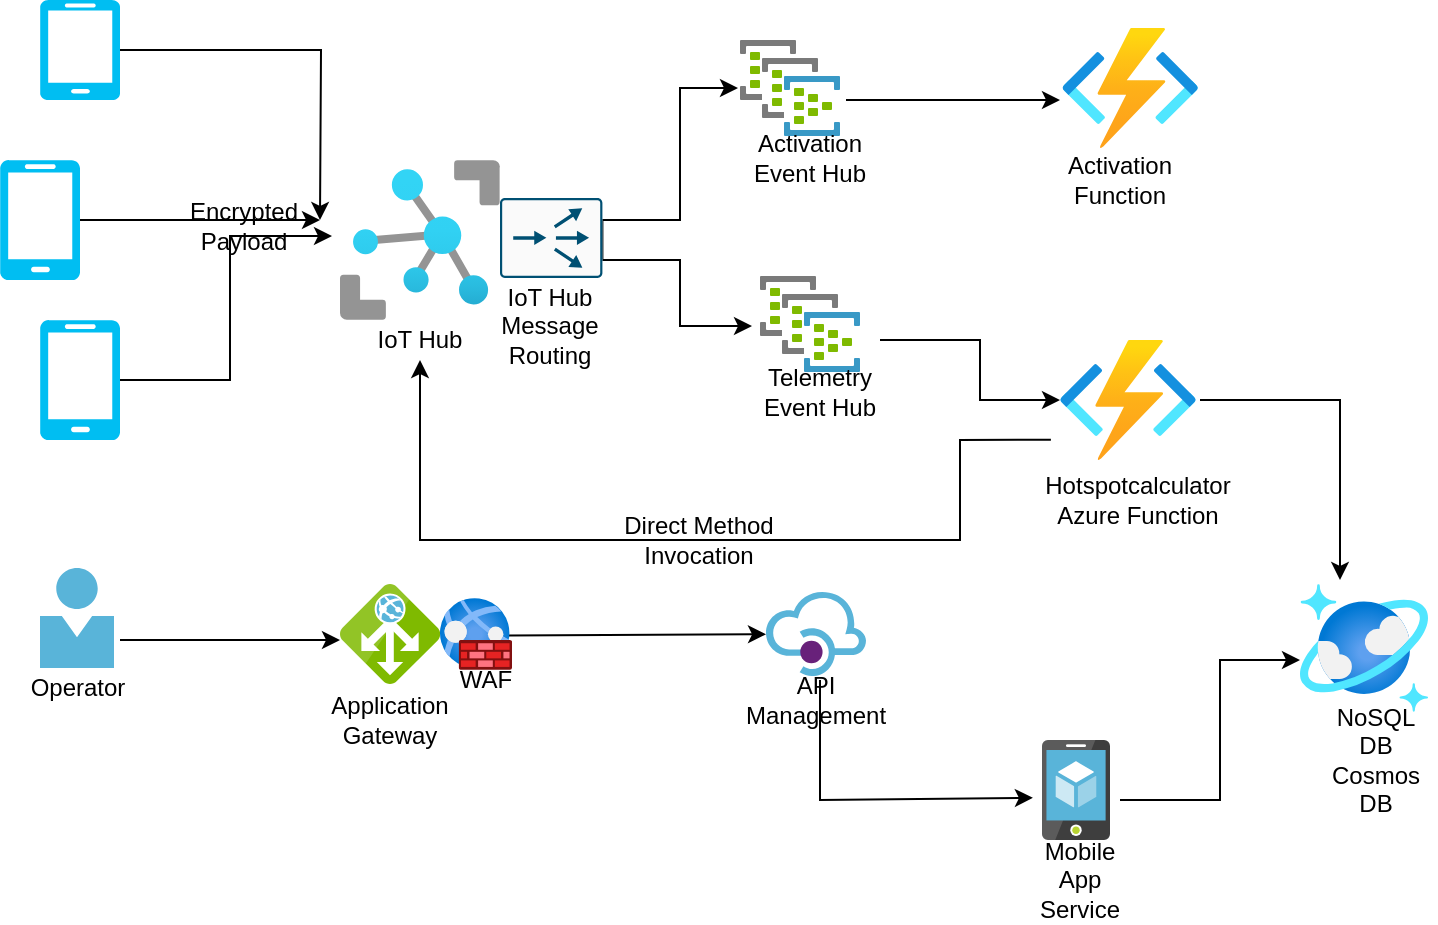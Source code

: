 <mxfile version="20.0.1" type="github">
  <diagram id="cfgrS_ykFPJLSnLUaXzq" name="Page-1">
    <mxGraphModel dx="1016" dy="533" grid="1" gridSize="10" guides="1" tooltips="1" connect="1" arrows="1" fold="1" page="1" pageScale="1" pageWidth="850" pageHeight="1100" math="0" shadow="0">
      <root>
        <mxCell id="0" />
        <mxCell id="1" parent="0" />
        <mxCell id="YPjN2e0MsZWWOv602ALj-1" value="" style="aspect=fixed;html=1;points=[];align=center;image;fontSize=12;image=img/lib/azure2/iot/IoT_Hub.svg;" parent="1" vertex="1">
          <mxGeometry x="200" y="150" width="80" height="80" as="geometry" />
        </mxCell>
        <mxCell id="YPjN2e0MsZWWOv602ALj-19" style="edgeStyle=orthogonalEdgeStyle;rounded=0;orthogonalLoop=1;jettySize=auto;html=1;exitX=1;exitY=0.5;exitDx=0;exitDy=0;exitPerimeter=0;" parent="1" source="YPjN2e0MsZWWOv602ALj-2" edge="1">
          <mxGeometry relative="1" as="geometry">
            <mxPoint x="190" y="180" as="targetPoint" />
          </mxGeometry>
        </mxCell>
        <mxCell id="YPjN2e0MsZWWOv602ALj-2" value="" style="verticalLabelPosition=bottom;html=1;verticalAlign=top;align=center;strokeColor=none;fillColor=#00BEF2;shape=mxgraph.azure.mobile;pointerEvents=1;" parent="1" vertex="1">
          <mxGeometry x="50" y="70" width="40" height="50" as="geometry" />
        </mxCell>
        <mxCell id="YPjN2e0MsZWWOv602ALj-17" style="edgeStyle=orthogonalEdgeStyle;rounded=0;orthogonalLoop=1;jettySize=auto;html=1;exitX=1;exitY=0.5;exitDx=0;exitDy=0;exitPerimeter=0;entryX=-0.05;entryY=0.475;entryDx=0;entryDy=0;entryPerimeter=0;" parent="1" source="YPjN2e0MsZWWOv602ALj-3" target="YPjN2e0MsZWWOv602ALj-1" edge="1">
          <mxGeometry relative="1" as="geometry" />
        </mxCell>
        <mxCell id="YPjN2e0MsZWWOv602ALj-3" value="" style="verticalLabelPosition=bottom;html=1;verticalAlign=top;align=center;strokeColor=none;fillColor=#00BEF2;shape=mxgraph.azure.mobile;pointerEvents=1;" parent="1" vertex="1">
          <mxGeometry x="50" y="230" width="40" height="60" as="geometry" />
        </mxCell>
        <mxCell id="YPjN2e0MsZWWOv602ALj-21" style="edgeStyle=orthogonalEdgeStyle;rounded=0;orthogonalLoop=1;jettySize=auto;html=1;exitX=1;exitY=0.5;exitDx=0;exitDy=0;exitPerimeter=0;" parent="1" source="YPjN2e0MsZWWOv602ALj-4" edge="1">
          <mxGeometry relative="1" as="geometry">
            <mxPoint x="190" y="180" as="targetPoint" />
          </mxGeometry>
        </mxCell>
        <mxCell id="YPjN2e0MsZWWOv602ALj-4" value="" style="verticalLabelPosition=bottom;html=1;verticalAlign=top;align=center;strokeColor=none;fillColor=#00BEF2;shape=mxgraph.azure.mobile;pointerEvents=1;" parent="1" vertex="1">
          <mxGeometry x="30" y="150" width="40" height="60" as="geometry" />
        </mxCell>
        <mxCell id="YPjN2e0MsZWWOv602ALj-27" style="edgeStyle=orthogonalEdgeStyle;rounded=0;orthogonalLoop=1;jettySize=auto;html=1;exitX=1;exitY=0.5;exitDx=0;exitDy=0;exitPerimeter=0;entryX=-0.02;entryY=0.5;entryDx=0;entryDy=0;entryPerimeter=0;" parent="1" source="YPjN2e0MsZWWOv602ALj-5" target="YPjN2e0MsZWWOv602ALj-6" edge="1">
          <mxGeometry relative="1" as="geometry">
            <Array as="points">
              <mxPoint x="331" y="180" />
              <mxPoint x="370" y="180" />
              <mxPoint x="370" y="114" />
            </Array>
          </mxGeometry>
        </mxCell>
        <mxCell id="YPjN2e0MsZWWOv602ALj-31" style="edgeStyle=orthogonalEdgeStyle;rounded=0;orthogonalLoop=1;jettySize=auto;html=1;exitX=1;exitY=0.5;exitDx=0;exitDy=0;exitPerimeter=0;entryX=-0.08;entryY=0.521;entryDx=0;entryDy=0;entryPerimeter=0;" parent="1" source="YPjN2e0MsZWWOv602ALj-5" target="YPjN2e0MsZWWOv602ALj-7" edge="1">
          <mxGeometry relative="1" as="geometry">
            <Array as="points">
              <mxPoint x="331" y="200" />
              <mxPoint x="370" y="200" />
              <mxPoint x="370" y="233" />
            </Array>
          </mxGeometry>
        </mxCell>
        <mxCell id="YPjN2e0MsZWWOv602ALj-5" value="" style="sketch=0;points=[[0.015,0.015,0],[0.985,0.015,0],[0.985,0.985,0],[0.015,0.985,0],[0.25,0,0],[0.5,0,0],[0.75,0,0],[1,0.25,0],[1,0.5,0],[1,0.75,0],[0.75,1,0],[0.5,1,0],[0.25,1,0],[0,0.75,0],[0,0.5,0],[0,0.25,0]];verticalLabelPosition=bottom;html=1;verticalAlign=top;aspect=fixed;align=center;pointerEvents=1;shape=mxgraph.cisco19.rect;prIcon=content_router;fillColor=#FAFAFA;strokeColor=#005073;" parent="1" vertex="1">
          <mxGeometry x="280" y="169" width="51.2" height="40" as="geometry" />
        </mxCell>
        <mxCell id="YPjN2e0MsZWWOv602ALj-6" value="" style="sketch=0;aspect=fixed;html=1;points=[];align=center;image;fontSize=12;image=img/lib/mscae/Dedicated_Event_Hub.svg;" parent="1" vertex="1">
          <mxGeometry x="400" y="90" width="50" height="48" as="geometry" />
        </mxCell>
        <mxCell id="YPjN2e0MsZWWOv602ALj-7" value="" style="sketch=0;aspect=fixed;html=1;points=[];align=center;image;fontSize=12;image=img/lib/mscae/Dedicated_Event_Hub.svg;" parent="1" vertex="1">
          <mxGeometry x="410" y="208" width="50" height="48" as="geometry" />
        </mxCell>
        <mxCell id="YPjN2e0MsZWWOv602ALj-32" value="IoT Hub" style="text;html=1;strokeColor=none;fillColor=none;align=center;verticalAlign=middle;whiteSpace=wrap;rounded=0;" parent="1" vertex="1">
          <mxGeometry x="210" y="230" width="60" height="20" as="geometry" />
        </mxCell>
        <mxCell id="YPjN2e0MsZWWOv602ALj-35" value="IoT Hub Message Routing" style="text;html=1;strokeColor=none;fillColor=none;align=center;verticalAlign=middle;whiteSpace=wrap;rounded=0;" parent="1" vertex="1">
          <mxGeometry x="273.4" y="208" width="64.4" height="50" as="geometry" />
        </mxCell>
        <mxCell id="YPjN2e0MsZWWOv602ALj-37" value="Activation Event Hub" style="text;html=1;strokeColor=none;fillColor=none;align=center;verticalAlign=middle;whiteSpace=wrap;rounded=0;" parent="1" vertex="1">
          <mxGeometry x="405" y="139" width="60" height="20" as="geometry" />
        </mxCell>
        <mxCell id="YPjN2e0MsZWWOv602ALj-38" value="Telemetry Event Hub" style="text;html=1;strokeColor=none;fillColor=none;align=center;verticalAlign=middle;whiteSpace=wrap;rounded=0;" parent="1" vertex="1">
          <mxGeometry x="410" y="232" width="60" height="68" as="geometry" />
        </mxCell>
        <mxCell id="YPjN2e0MsZWWOv602ALj-40" value="Activation Function" style="text;html=1;strokeColor=none;fillColor=none;align=center;verticalAlign=middle;whiteSpace=wrap;rounded=0;" parent="1" vertex="1">
          <mxGeometry x="560" y="150" width="60" height="20" as="geometry" />
        </mxCell>
        <mxCell id="YPjN2e0MsZWWOv602ALj-41" value="" style="aspect=fixed;html=1;points=[];align=center;image;fontSize=12;image=img/lib/azure2/databases/Azure_Cosmos_DB.svg;" parent="1" vertex="1">
          <mxGeometry x="680" y="362" width="64" height="64" as="geometry" />
        </mxCell>
        <mxCell id="YPjN2e0MsZWWOv602ALj-42" value="NoSQL DB Cosmos DB" style="text;html=1;strokeColor=none;fillColor=none;align=center;verticalAlign=middle;whiteSpace=wrap;rounded=0;" parent="1" vertex="1">
          <mxGeometry x="687.9" y="440" width="60" height="20" as="geometry" />
        </mxCell>
        <mxCell id="_DLU8eWswIzoaGJRZeSL-3" value="Hotspotcalculator Azure Function" style="text;html=1;strokeColor=none;fillColor=none;align=center;verticalAlign=middle;whiteSpace=wrap;rounded=0;" vertex="1" parent="1">
          <mxGeometry x="569.1" y="310" width="60" height="20" as="geometry" />
        </mxCell>
        <mxCell id="_DLU8eWswIzoaGJRZeSL-4" value="Encrypted Payload" style="text;html=1;strokeColor=none;fillColor=none;align=center;verticalAlign=middle;whiteSpace=wrap;rounded=0;" vertex="1" parent="1">
          <mxGeometry x="120.0" y="158" width="64.4" height="50" as="geometry" />
        </mxCell>
        <mxCell id="_DLU8eWswIzoaGJRZeSL-5" value="" style="endArrow=classic;html=1;rounded=0;" edge="1" parent="1">
          <mxGeometry width="50" height="50" relative="1" as="geometry">
            <mxPoint x="453" y="120" as="sourcePoint" />
            <mxPoint x="560" y="120" as="targetPoint" />
          </mxGeometry>
        </mxCell>
        <mxCell id="_DLU8eWswIzoaGJRZeSL-9" value="" style="aspect=fixed;html=1;points=[];align=center;image;fontSize=12;image=img/lib/azure2/iot/Function_Apps.svg;" vertex="1" parent="1">
          <mxGeometry x="560" y="240" width="68" height="60" as="geometry" />
        </mxCell>
        <mxCell id="_DLU8eWswIzoaGJRZeSL-10" value="" style="endArrow=classic;html=1;rounded=0;" edge="1" parent="1" target="_DLU8eWswIzoaGJRZeSL-9">
          <mxGeometry width="50" height="50" relative="1" as="geometry">
            <mxPoint x="470" y="240" as="sourcePoint" />
            <mxPoint x="450" y="250" as="targetPoint" />
            <Array as="points">
              <mxPoint x="520" y="240" />
              <mxPoint x="520" y="270" />
            </Array>
          </mxGeometry>
        </mxCell>
        <mxCell id="_DLU8eWswIzoaGJRZeSL-15" value="" style="sketch=0;aspect=fixed;html=1;points=[];align=center;image;fontSize=12;image=img/lib/mscae/Person.svg;" vertex="1" parent="1">
          <mxGeometry x="50" y="354" width="37" height="50" as="geometry" />
        </mxCell>
        <mxCell id="_DLU8eWswIzoaGJRZeSL-16" value="Operator" style="text;html=1;strokeColor=none;fillColor=none;align=center;verticalAlign=middle;whiteSpace=wrap;rounded=0;" vertex="1" parent="1">
          <mxGeometry x="38.5" y="404" width="60" height="20" as="geometry" />
        </mxCell>
        <mxCell id="_DLU8eWswIzoaGJRZeSL-17" value="" style="sketch=0;aspect=fixed;html=1;points=[];align=center;image;fontSize=12;image=img/lib/mscae/App_Service_Mobile_App.svg;" vertex="1" parent="1">
          <mxGeometry x="551" y="440" width="34" height="50" as="geometry" />
        </mxCell>
        <mxCell id="_DLU8eWswIzoaGJRZeSL-18" value="Mobile App Service" style="text;html=1;strokeColor=none;fillColor=none;align=center;verticalAlign=middle;whiteSpace=wrap;rounded=0;" vertex="1" parent="1">
          <mxGeometry x="540" y="500" width="60" height="20" as="geometry" />
        </mxCell>
        <mxCell id="_DLU8eWswIzoaGJRZeSL-20" value="" style="sketch=0;aspect=fixed;html=1;points=[];align=center;image;fontSize=12;image=img/lib/mscae/Application_Gateway.svg;" vertex="1" parent="1">
          <mxGeometry x="200" y="362" width="50" height="50" as="geometry" />
        </mxCell>
        <mxCell id="_DLU8eWswIzoaGJRZeSL-21" value="" style="sketch=0;aspect=fixed;html=1;points=[];align=center;image;fontSize=12;image=img/lib/mscae/API_Management.svg;" vertex="1" parent="1">
          <mxGeometry x="413" y="366" width="50" height="42" as="geometry" />
        </mxCell>
        <mxCell id="_DLU8eWswIzoaGJRZeSL-22" value="API Management" style="text;html=1;strokeColor=none;fillColor=none;align=center;verticalAlign=middle;whiteSpace=wrap;rounded=0;" vertex="1" parent="1">
          <mxGeometry x="408" y="410" width="60" height="20" as="geometry" />
        </mxCell>
        <mxCell id="_DLU8eWswIzoaGJRZeSL-23" value="Application Gateway" style="text;html=1;strokeColor=none;fillColor=none;align=center;verticalAlign=middle;whiteSpace=wrap;rounded=0;" vertex="1" parent="1">
          <mxGeometry x="195" y="420" width="60" height="20" as="geometry" />
        </mxCell>
        <mxCell id="_DLU8eWswIzoaGJRZeSL-28" value="" style="endArrow=classic;html=1;rounded=0;" edge="1" parent="1">
          <mxGeometry width="50" height="50" relative="1" as="geometry">
            <mxPoint x="90" y="390" as="sourcePoint" />
            <mxPoint x="200" y="390" as="targetPoint" />
          </mxGeometry>
        </mxCell>
        <mxCell id="_DLU8eWswIzoaGJRZeSL-29" value="" style="endArrow=classic;html=1;rounded=0;exitX=1.032;exitY=0.519;exitDx=0;exitDy=0;exitPerimeter=0;" edge="1" parent="1" source="_DLU8eWswIzoaGJRZeSL-20" target="_DLU8eWswIzoaGJRZeSL-21">
          <mxGeometry width="50" height="50" relative="1" as="geometry">
            <mxPoint x="400" y="340" as="sourcePoint" />
            <mxPoint x="450" y="290" as="targetPoint" />
          </mxGeometry>
        </mxCell>
        <mxCell id="_DLU8eWswIzoaGJRZeSL-32" value="" style="endArrow=classic;html=1;rounded=0;entryX=-0.134;entryY=0.578;entryDx=0;entryDy=0;entryPerimeter=0;" edge="1" parent="1" target="_DLU8eWswIzoaGJRZeSL-17">
          <mxGeometry width="50" height="50" relative="1" as="geometry">
            <mxPoint x="440" y="410" as="sourcePoint" />
            <mxPoint x="450" y="290" as="targetPoint" />
            <Array as="points">
              <mxPoint x="440" y="470" />
            </Array>
          </mxGeometry>
        </mxCell>
        <mxCell id="_DLU8eWswIzoaGJRZeSL-33" value="" style="endArrow=classic;html=1;rounded=0;" edge="1" parent="1">
          <mxGeometry width="50" height="50" relative="1" as="geometry">
            <mxPoint x="590" y="470" as="sourcePoint" />
            <mxPoint x="680" y="400" as="targetPoint" />
            <Array as="points">
              <mxPoint x="640" y="470" />
              <mxPoint x="640" y="400" />
            </Array>
          </mxGeometry>
        </mxCell>
        <mxCell id="_DLU8eWswIzoaGJRZeSL-34" value="" style="aspect=fixed;html=1;points=[];align=center;image;fontSize=12;image=img/lib/azure2/iot/Function_Apps.svg;" vertex="1" parent="1">
          <mxGeometry x="561.1" y="84" width="68" height="60" as="geometry" />
        </mxCell>
        <mxCell id="_DLU8eWswIzoaGJRZeSL-35" value="" style="aspect=fixed;html=1;points=[];align=center;image;fontSize=12;image=img/lib/azure2/networking/Web_Application_Firewall_Policies_WAF.svg;" vertex="1" parent="1">
          <mxGeometry x="250" y="369" width="36" height="36" as="geometry" />
        </mxCell>
        <mxCell id="_DLU8eWswIzoaGJRZeSL-36" value="WAF" style="text;html=1;strokeColor=none;fillColor=none;align=center;verticalAlign=middle;whiteSpace=wrap;rounded=0;" vertex="1" parent="1">
          <mxGeometry x="248" y="403" width="50" height="14" as="geometry" />
        </mxCell>
        <mxCell id="_DLU8eWswIzoaGJRZeSL-37" value="" style="endArrow=classic;html=1;rounded=0;" edge="1" parent="1">
          <mxGeometry width="50" height="50" relative="1" as="geometry">
            <mxPoint x="630" y="270" as="sourcePoint" />
            <mxPoint x="700" y="360" as="targetPoint" />
            <Array as="points">
              <mxPoint x="700" y="270" />
            </Array>
          </mxGeometry>
        </mxCell>
        <mxCell id="_DLU8eWswIzoaGJRZeSL-38" value="" style="endArrow=classic;html=1;rounded=0;exitX=-0.067;exitY=0.831;exitDx=0;exitDy=0;exitPerimeter=0;entryX=0.5;entryY=1;entryDx=0;entryDy=0;" edge="1" parent="1" source="_DLU8eWswIzoaGJRZeSL-9" target="YPjN2e0MsZWWOv602ALj-32">
          <mxGeometry width="50" height="50" relative="1" as="geometry">
            <mxPoint x="400" y="350" as="sourcePoint" />
            <mxPoint x="480" y="350" as="targetPoint" />
            <Array as="points">
              <mxPoint x="510" y="290" />
              <mxPoint x="510" y="340" />
              <mxPoint x="400" y="340" />
              <mxPoint x="240" y="340" />
            </Array>
          </mxGeometry>
        </mxCell>
        <mxCell id="_DLU8eWswIzoaGJRZeSL-39" value="Direct Method Invocation" style="text;html=1;strokeColor=none;fillColor=none;align=center;verticalAlign=middle;whiteSpace=wrap;rounded=0;" vertex="1" parent="1">
          <mxGeometry x="326" y="306" width="107" height="68" as="geometry" />
        </mxCell>
      </root>
    </mxGraphModel>
  </diagram>
</mxfile>
